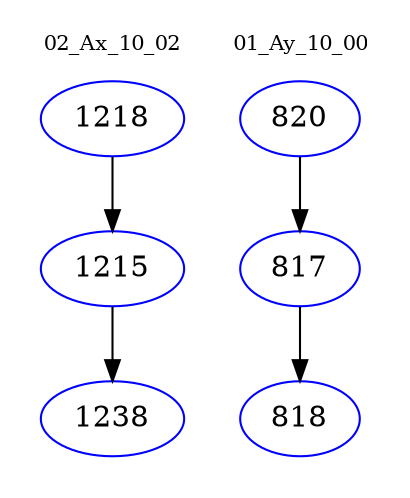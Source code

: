 digraph{
subgraph cluster_0 {
color = white
label = "02_Ax_10_02";
fontsize=10;
T0_1218 [label="1218", color="blue"]
T0_1218 -> T0_1215 [color="black"]
T0_1215 [label="1215", color="blue"]
T0_1215 -> T0_1238 [color="black"]
T0_1238 [label="1238", color="blue"]
}
subgraph cluster_1 {
color = white
label = "01_Ay_10_00";
fontsize=10;
T1_820 [label="820", color="blue"]
T1_820 -> T1_817 [color="black"]
T1_817 [label="817", color="blue"]
T1_817 -> T1_818 [color="black"]
T1_818 [label="818", color="blue"]
}
}
